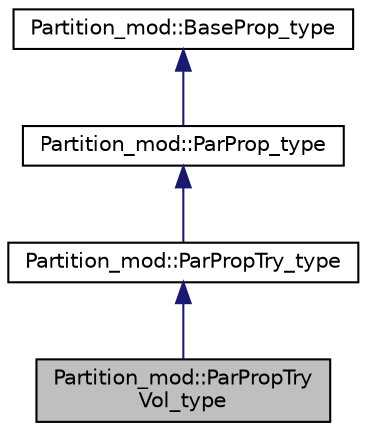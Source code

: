 digraph "Partition_mod::ParPropTryVol_type"
{
 // LATEX_PDF_SIZE
  edge [fontname="Helvetica",fontsize="10",labelfontname="Helvetica",labelfontsize="10"];
  node [fontname="Helvetica",fontsize="10",shape=record];
  Node1 [label="Partition_mod::ParPropTry\lVol_type",height=0.2,width=0.4,color="black", fillcolor="grey75", style="filled", fontcolor="black",tooltip="The subclass for generating objects that hold partition properties at any given level of partitioning..."];
  Node2 -> Node1 [dir="back",color="midnightblue",fontsize="10",style="solid",fontname="Helvetica"];
  Node2 [label="Partition_mod::ParPropTry_type",height=0.2,width=0.4,color="black", fillcolor="white", style="filled",URL="$structPartition__mod_1_1ParPropTry__type.html",tooltip="The subclass for generating objects that hold partition properties at any given level of partitioning..."];
  Node3 -> Node2 [dir="back",color="midnightblue",fontsize="10",style="solid",fontname="Helvetica"];
  Node3 [label="Partition_mod::ParProp_type",height=0.2,width=0.4,color="black", fillcolor="white", style="filled",URL="$structPartition__mod_1_1ParProp__type.html",tooltip="The base class for generating objects that hold partition properties at any given level of partitioni..."];
  Node4 -> Node3 [dir="back",color="midnightblue",fontsize="10",style="solid",fontname="Helvetica"];
  Node4 [label="Partition_mod::BaseProp_type",height=0.2,width=0.4,color="black", fillcolor="white", style="filled",URL="$structPartition__mod_1_1BaseProp__type.html",tooltip="Abstract class containing the basic properties of partitions that are common between the exploration ..."];
}
